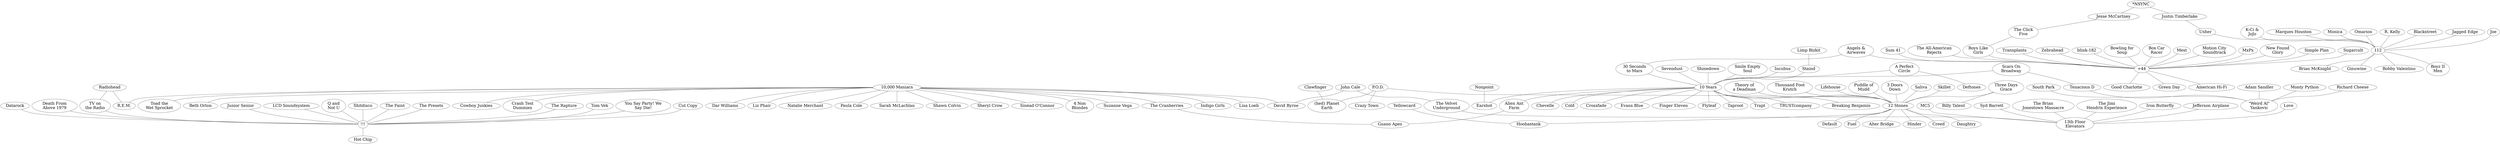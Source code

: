 strict graph "" {
	node [label="\N"];
	1	 [fontsize=30,
		height=0.4722222222222222,
		label="10,000 Maniacs",
		level=1,
		pos="12807.95,1839.67",
		weight=185348,
		width=2.9444444444444446];
	1002	 [fontsize=30,
		height=0.4722222222222222,
		label="Indigo Girls",
		level=1,
		pos="14840.66,-1811.40",
		weight=175174,
		width=2.111111111111111];
	1 -- 1002;
	1272	 [fontsize=30,
		height=0.4722222222222222,
		label="Lisa Loeb",
		level=1,
		pos="8958.36,639.09",
		weight=274835,
		width=1.8194444444444444];
	1 -- 1272;
	1279	 [fontsize=30,
		height=0.4722222222222222,
		label="Liz Phair",
		level=1,
		pos="8302.52,-1316.74",
		weight=271289,
		width=1.625];
	1 -- 1279;
	1497	 [fontsize=30,
		height=0.4722222222222222,
		label="Natalie Merchant",
		level=1,
		pos="12496.37,-2476.71",
		weight=241734,
		width=3.1527777777777777];
	1 -- 1497;
	1605	 [fontsize=30,
		height=0.4722222222222222,
		label="Paula Cole",
		level=1,
		pos="8689.94,4943.18",
		weight=176111,
		width=2.0416666666666665];
	1 -- 1605;
	1716	 [fontsize=30,
		height=0.4722222222222222,
		label="R.E.M.",
		level=1,
		pos="12770.33,8193.66",
		weight=1314084,
		width=1.2777777777777777];
	1 -- 1716;
	1793	 [fontsize=30,
		height=0.4722222222222222,
		label="Sarah McLachlan",
		level=1,
		pos="13995.02,5873.39",
		weight=691754,
		width=3.25];
	1 -- 1793;
	1835	 [fontsize=30,
		height=0.4722222222222222,
		label="Shawn Colvin",
		level=1,
		pos="9497.72,6622.78",
		weight=171442,
		width=2.5555555555555554];
	1 -- 1835;
	1839	 [fontsize=30,
		height=0.4722222222222222,
		label="Sheryl Crow",
		level=1,
		pos="11413.96,5871.28",
		weight=605660,
		width=2.2777777777777777];
	1 -- 1839;
	1860	 [fontsize=30,
		height=0.4722222222222222,
		label="Sinéad O'Connor",
		level=1,
		pos="16382.82,4281.47",
		weight=431116,
		width=3.1944444444444446];
	1 -- 1860;
	19	 [fontsize=30,
		height=0.4722222222222222,
		label="4 Non\nBlondes",
		level=1,
		pos="16136.94,6320.65",
		weight=176534,
		width=2.9722222222222223];
	1 -- 19;
	1992	 [fontsize=30,
		height=0.4722222222222222,
		label="Suzanne Vega",
		level=1,
		pos="10103.01,-1725.02",
		weight=365231,
		width=2.736111111111111];
	1 -- 1992;
	2101	 [fontsize=30,
		height=0.4722222222222222,
		label="The Cranberries",
		level=1,
		pos="7030.80,1876.74",
		weight=1000991,
		width=3.013888888888889];
	1 -- 2101;
	2331	 [fontsize=30,
		height=0.4722222222222222,
		label="Toad the\nWet Sprocket",
		level=1,
		pos="14307.42,-3926.17",
		weight=155873,
		width=4.5];
	1 -- 2331;
	248	 [fontsize=30,
		height=0.4722222222222222,
		label="Beth Orton",
		level=1,
		pos="16209.16,334.70",
		weight=312380,
		width=2.0277777777777777];
	1 -- 248;
	500	 [fontsize=30,
		height=0.4722222222222222,
		label="Cowboy Junkies",
		level=1,
		pos="10854.60,-3662.45",
		weight=137255,
		width=3.0416666666666665];
	1 -- 500;
	504	 [fontsize=30,
		height=0.4722222222222222,
		label="Crash Test\nDummies",
		level=1,
		pos="17055.65,-2139.32",
		weight=186053,
		width=4.152777777777778];
	1 -- 504;
	545	 [fontsize=30,
		height=0.4722222222222222,
		label="Dar Williams",
		level=1,
		pos="8978.30,3109.69",
		weight=143227,
		width=2.3472222222222223];
	1 -- 545;
	554	 [fontsize=30,
		height=0.4722222222222222,
		label="David Byrne",
		level=1,
		pos="16949.18,2268.66",
		weight=155448,
		width=2.2777777777777777];
	1 -- 554;
	10	 [fontsize=30,
		height=0.4722222222222222,
		label="*NSYNC",
		level=1,
		pos="-20904.58,5177.41",
		weight=286836,
		width=1.625];
	1064	 [fontsize=30,
		height=0.4722222222222222,
		label="Jesse McCartney",
		level=1,
		pos="-22669.83,2849.18",
		weight=202719,
		width=3.2222222222222223];
	10 -- 1064;
	1143	 [fontsize=30,
		height=0.4722222222222222,
		label="Justin Timberlake",
		level=1,
		pos="-18329.09,6736.04",
		weight=972050,
		width=3.2777777777777777];
	10 -- 1143;
	1000	 [fontsize=30,
		height=0.4722222222222222,
		label=Incubus,
		level=1,
		pos="-3458.38,-8167.22",
		weight=1214650,
		width=1.4722222222222223];
	2	 [fontsize=30,
		height=0.4722222222222222,
		label="10 Years",
		level=1,
		pos="145.16,-3690.60",
		weight=168158,
		width=1.6805555555555556];
	1000 -- 2;
	1010	 [fontsize=30,
		height=0.4722222222222222,
		label="Iron Butterfly",
		level=1,
		pos="21004.92,4068.42",
		weight=136163,
		width=2.375];
	5	 [fontsize=30,
		height=0.4722222222222222,
		label="13th Floor\nElevators",
		level=1,
		pos="24010.66,2024.86",
		weight=128190,
		width=3.9722222222222223];
	1010 -- 5;
	1024	 [fontsize=30,
		height=0.4722222222222222,
		label="Jagged Edge",
		level=1,
		pos="-18626.56,11779.65",
		weight=120661,
		width=2.4583333333333335];
	3	 [fontsize=30,
		height=0.4722222222222222,
		label=112,
		level=1,
		pos="-14105.24,13933.49",
		weight=145079,
		width=0.7083333333333334];
	1024 -- 3;
	1055	 [fontsize=30,
		height=0.4722222222222222,
		label="Jefferson Airplane",
		level=1,
		pos="27155.88,3948.83",
		weight=542912,
		width=3.361111111111111];
	1055 -- 5;
	2093	 [fontsize=30,
		height=0.4722222222222222,
		label="The Click\nFive",
		level=1,
		pos="-21931.37,198.44",
		weight=111724,
		width=2.875];
	1064 -- 2093;
	1083	 [fontsize=30,
		height=0.4722222222222222,
		label=Joe,
		level=1,
		pos="-16237.37,17640.12",
		weight=135278,
		width=0.6805555555555556];
	1083 -- 3;
	1091	 [fontsize=30,
		height=0.4722222222222222,
		label="John Cale",
		level=1,
		pos="19258.06,1143.46",
		weight=123519,
		width=1.8888888888888888];
	2279	 [fontsize=30,
		height=0.4722222222222222,
		label="The Velvet\nUnderground",
		level=1,
		pos="21113.35,-178.55",
		weight=848202,
		width=4.777777777777778];
	1091 -- 2279;
	1091 -- 554;
	1137	 [fontsize=30,
		height=0.4722222222222222,
		label="Junior Senior",
		level=1,
		pos="8662.71,22506.15",
		weight=205844,
		width=2.4583333333333335];
	6	 [fontsize=30,
		height=0.4722222222222222,
		label="!!!",
		level=1,
		pos="8185.29,18159.32",
		weight=291033,
		width=0.3611111111111111];
	1137 -- 6;
	2391	 [fontsize=30,
		height=0.4722222222222222,
		label=Usher,
		level=1,
		pos="-15648.47,8536.15",
		weight=546757,
		width=1.125];
	1143 -- 2391;
	1167	 [fontsize=30,
		height=0.4722222222222222,
		label="K-Ci &\nJoJo",
		level=1,
		pos="-18424.00,14042.74",
		weight=113379,
		width=2.4444444444444446];
	1167 -- 3;
	119	 [fontsize=30,
		height=0.4722222222222222,
		label="Angels &\nAirwaves",
		level=1,
		pos="-8074.06,-1602.31",
		weight=263925,
		width=3.7083333333333335];
	14	 [fontsize=30,
		height=0.4722222222222222,
		label="30 Seconds\nto Mars",
		level=1,
		pos="-5284.49,180.37",
		weight=723734,
		width=3.9444444444444446];
	119 -- 14;
	8	 [fontsize=30,
		height=0.4722222222222222,
		label="+44",
		level=1,
		pos="-13510.93,-2870.79",
		weight=133149,
		width=0.7083333333333334];
	119 -- 8;
	1237	 [fontsize=30,
		height=0.4722222222222222,
		label="LCD Soundsystem",
		level=1,
		pos="7824.68,13937.99",
		weight=622881,
		width=3.486111111111111];
	1237 -- 6;
	1257	 [fontsize=30,
		height=0.4722222222222222,
		label=Lifehouse,
		level=1,
		pos="874.92,8716.30",
		weight=626378,
		width=1.8194444444444444];
	4	 [fontsize=30,
		height=0.4722222222222222,
		label="12 Stones",
		level=1,
		pos="-2232.07,8515.26",
		weight=201699,
		width=1.8888888888888888];
	1257 -- 4;
	1264	 [fontsize=30,
		height=0.4722222222222222,
		label="Limp Bizkit",
		level=1,
		pos="2483.65,-13176.25",
		weight=809599,
		width=2.0277777777777777];
	1934	 [fontsize=30,
		height=0.4722222222222222,
		label=Staind,
		level=1,
		pos="2210.43,-10221.31",
		weight=597418,
		width=1.1944444444444444];
	1264 -- 1934;
	1298	 [fontsize=30,
		height=0.4722222222222222,
		label=Love,
		level=1,
		pos="22162.35,6320.24",
		weight=208521,
		width=0.9166666666666666];
	1298 -- 5;
	1350	 [fontsize=30,
		height=0.4722222222222222,
		label="Marques Houston",
		level=1,
		pos="-18008.20,16216.41",
		weight=101278,
		width=3.2916666666666665];
	1350 -- 3;
	1376	 [fontsize=30,
		height=0.4722222222222222,
		label=MC5,
		level=1,
		pos="27339.13,774.81",
		weight=121515,
		width=0.8888888888888888];
	1376 -- 5;
	139	 [fontsize=30,
		height=0.4722222222222222,
		label="A Perfect\nCircle",
		level=1,
		pos="4605.20,-7619.77",
		weight=766161,
		width=3.138888888888889];
	139 -- 2;
	580	 [fontsize=30,
		height=0.4722222222222222,
		label=Deftones,
		level=1,
		pos="5929.63,-9789.15",
		weight=694891,
		width=1.6805555555555556];
	139 -- 580;
	1395	 [fontsize=30,
		height=0.4722222222222222,
		label=Mest,
		level=1,
		pos="-11441.81,1999.80",
		weight=124315,
		width=0.9166666666666666];
	1395 -- 8;
	14 -- 2;
	1448	 [fontsize=30,
		height=0.4722222222222222,
		label=Monica,
		level=1,
		pos="-9913.59,17093.59",
		weight=154430,
		width=1.3472222222222223];
	1448 -- 3;
	1451	 [fontsize=30,
		height=0.4722222222222222,
		label="Monty Python",
		level=1,
		pos="8442.25,-13566.28",
		weight=174941,
		width=2.5555555555555554];
	7	 [fontsize=30,
		height=0.4722222222222222,
		label="\"Weird Al\"\nYankovic",
		level=1,
		pos="10948.81,-11244.87",
		weight=286194,
		width=3.9166666666666665];
	1451 -- 7;
	1460	 [fontsize=30,
		height=0.4722222222222222,
		label="Motion City\nSoundtrack",
		level=1,
		pos="-9574.29,1401.42",
		weight=388212,
		width=4.541666666666667];
	1460 -- 8;
	1479	 [fontsize=30,
		height=0.4722222222222222,
		label=MxPx,
		level=1,
		pos="-13037.81,937.81",
		weight=284328,
		width=1.0416666666666667];
	1479 -- 8;
	1514	 [fontsize=30,
		height=0.4722222222222222,
		label="New Found\nGlory",
		level=1,
		pos="-14400.53,2581.88",
		weight=442726,
		width=3.486111111111111];
	1514 -- 8;
	1540	 [fontsize=30,
		height=0.4722222222222222,
		label=Nonpoint,
		level=1,
		pos="1820.18,2436.45",
		weight=166970,
		width=1.6805555555555556];
	675	 [fontsize=30,
		height=0.4722222222222222,
		label=Earshot,
		level=1,
		pos="805.40,428.23",
		weight=110482,
		width=1.4444444444444444];
	1540 -- 675;
	1565	 [fontsize=30,
		height=0.4722222222222222,
		label=Omarion,
		level=1,
		pos="-11346.93,10916.96",
		weight=160896,
		width=1.6111111111111112];
	1565 -- 3;
	1652	 [fontsize=30,
		height=0.4722222222222222,
		label="P.O.D.",
		level=1,
		pos="2678.51,7197.53",
		weight=523021,
		width=1.2638888888888888];
	1652 -- 4;
	505	 [fontsize=30,
		height=0.4722222222222222,
		label="Crazy Town",
		level=1,
		pos="5172.84,9284.25",
		weight=241640,
		width=2.236111111111111];
	1652 -- 505;
	9	 [fontsize=30,
		height=0.4722222222222222,
		label="(hed) Planet\nEarth",
		level=1,
		pos="4966.16,6297.19",
		weight=116026,
		width=3.625];
	1652 -- 9;
	1672	 [fontsize=30,
		height=0.4722222222222222,
		label="Puddle of\nMudd",
		level=1,
		pos="-6875.22,8153.96",
		weight=394073,
		width=3.1527777777777777];
	1672 -- 4;
	1677	 [fontsize=30,
		height=0.4722222222222222,
		label="Q and\nNot U",
		level=1,
		pos="4550.78,21686.91",
		weight=112957,
		width=2.5555555555555554];
	1677 -- 6;
	1686	 [fontsize=30,
		height=0.4722222222222222,
		label=Radiohead,
		level=1,
		pos="12477.27,10983.83",
		weight=2082607,
		width=2.0277777777777777];
	1686 -- 1716;
	2369	 [fontsize=30,
		height=0.4722222222222222,
		label="TV on\nthe Radio",
		level=1,
		pos="10334.00,12980.78",
		weight=590113,
		width=3.25];
	1686 -- 2369;
	17	 [fontsize=30,
		height=0.4722222222222222,
		label="3 Doors\nDown",
		level=1,
		pos="-2197.75,12526.20",
		weight=949527,
		width=2.875];
	17 -- 4;
	1722	 [fontsize=30,
		height=0.4722222222222222,
		label="Richard Cheese",
		level=1,
		pos="11674.09,-14324.56",
		weight=214574,
		width=3.0];
	1722 -- 7;
	1736	 [fontsize=30,
		height=0.4722222222222222,
		label="R. Kelly",
		level=1,
		pos="-13007.59,9590.64",
		weight=377998,
		width=1.4444444444444444];
	1736 -- 3;
	1780	 [fontsize=30,
		height=0.4722222222222222,
		label=Saliva,
		level=1,
		pos="-4815.71,12724.64",
		weight=316243,
		width=1.1388888888888888];
	1780 -- 4;
	1804	 [fontsize=30,
		height=0.4722222222222222,
		label="Scars On\nBroadway",
		level=1,
		pos="6261.02,-4703.96",
		weight=111533,
		width=3.9444444444444446];
	1804 -- 2;
	2027	 [fontsize=30,
		height=0.4722222222222222,
		label="Tenacious D",
		level=1,
		pos="8882.97,-7766.50",
		weight=688606,
		width=2.3472222222222223];
	1804 -- 2027;
	1829	 [fontsize=30,
		height=0.4722222222222222,
		label=Sevendust,
		level=1,
		pos="171.61,-8122.28",
		weight=253569,
		width=1.9722222222222223];
	1829 -- 2;
	1841	 [fontsize=30,
		height=0.4722222222222222,
		label=Shinedown,
		level=1,
		pos="-2838.93,-9923.96",
		weight=169326,
		width=2.0694444444444446];
	1841 -- 2;
	1845	 [fontsize=30,
		height=0.4722222222222222,
		label=Shitdisco,
		level=1,
		pos="12719.70,16237.58",
		weight=138693,
		width=1.6944444444444444];
	1845 -- 6;
	1857	 [fontsize=30,
		height=0.4722222222222222,
		label="Simple Plan",
		level=1,
		pos="-13939.44,-7362.37",
		weight=581407,
		width=2.236111111111111];
	1857 -- 8;
	1869	 [fontsize=30,
		height=0.4722222222222222,
		label=Skillet,
		level=1,
		pos="-3009.57,4571.77",
		weight=150854,
		width=1.125];
	1869 -- 4;
	1883	 [fontsize=30,
		height=0.4722222222222222,
		label="Smile Empty\nSoul",
		level=1,
		pos="-3375.65,-6278.36",
		weight=149344,
		width=3.5277777777777777];
	1883 -- 2;
	1915	 [fontsize=30,
		height=0.4722222222222222,
		label="South Park",
		level=1,
		pos="12759.08,-8801.73",
		weight=145323,
		width=2.0694444444444446];
	1915 -- 7;
	1934 -- 2;
	1978	 [fontsize=30,
		height=0.4722222222222222,
		label=Sugarcult,
		level=1,
		pos="-12140.06,-7160.68",
		weight=411221,
		width=1.7638888888888888];
	1978 -- 8;
	1981	 [fontsize=30,
		height=0.4722222222222222,
		label="Sum 41",
		level=1,
		pos="-9779.04,-5609.10",
		weight=781181,
		width=1.4444444444444444];
	1981 -- 8;
	1996	 [fontsize=30,
		height=0.4722222222222222,
		label="Syd Barrett",
		level=1,
		pos="24757.29,5596.57",
		weight=235456,
		width=2.0972222222222223];
	1996 -- 5;
	2011	 [fontsize=30,
		height=0.4722222222222222,
		label=Taproot,
		level=1,
		pos="2210.53,-7138.30",
		weight=212719,
		width=1.4444444444444444];
	2 -- 2011;
	2356	 [fontsize=30,
		height=0.4722222222222222,
		label=Trapt,
		level=1,
		pos="-2597.33,-619.03",
		weight=315592,
		width=0.9861111111111112];
	2 -- 2356;
	2364	 [fontsize=30,
		height=0.4722222222222222,
		label=TRUSTcompany,
		level=1,
		pos="-5055.79,-4502.57",
		weight=128688,
		width=3.0833333333333335];
	2 -- 2364;
	349	 [fontsize=30,
		height=0.4722222222222222,
		label="Breaking Benjamin",
		level=1,
		pos="3716.25,-5345.34",
		weight=568249,
		width=3.5];
	2 -- 349;
	2 -- 4;
	439	 [fontsize=30,
		height=0.4722222222222222,
		label=Chevelle,
		level=1,
		pos="-1058.04,-8517.62",
		weight=404631,
		width=1.625];
	2 -- 439;
	482	 [fontsize=30,
		height=0.4722222222222222,
		label=Cold,
		level=1,
		pos="3915.37,-2787.44",
		weight=240430,
		width=0.8611111111111112];
	2 -- 482;
	511	 [fontsize=30,
		height=0.4722222222222222,
		label=Crossfade,
		level=1,
		pos="-5490.78,-6296.10",
		weight=257392,
		width=1.9027777777777777];
	2 -- 511;
	2 -- 675;
	752	 [fontsize=30,
		height=0.4722222222222222,
		label="Evans Blue",
		level=1,
		pos="-4559.27,-1808.45",
		weight=112431,
		width=2.111111111111111];
	2 -- 752;
	77	 [fontsize=30,
		height=0.4722222222222222,
		label="Alien Ant\nFarm",
		level=1,
		pos="3047.90,-728.19",
		weight=481750,
		width=3.0];
	2 -- 77;
	789	 [fontsize=30,
		height=0.4722222222222222,
		label="Finger Eleven",
		level=1,
		pos="-3745.56,-3386.73",
		weight=331711,
		width=2.5833333333333335];
	2 -- 789;
	804	 [fontsize=30,
		height=0.4722222222222222,
		label=Flyleaf,
		level=1,
		pos="-2256.12,917.63",
		weight=299290,
		width=1.2361111111111112];
	2 -- 804;
	2027 -- 7;
	2042	 [fontsize=30,
		height=0.4722222222222222,
		label="The All-American\nRejects",
		level=1,
		pos="-16046.94,-7728.40",
		weight=756405,
		width=4.944444444444445];
	2042 -- 8;
	2081	 [fontsize=30,
		height=0.4722222222222222,
		label="The Brian\nJonestown Massacre",
		level=1,
		pos="25761.04,-1629.36",
		weight=130555,
		width=6.069444444444445];
	2081 -- 5;
	339	 [fontsize=30,
		height=0.4722222222222222,
		label="Boys Like\nGirls",
		level=1,
		pos="-19141.61,-1139.82",
		weight=282131,
		width=3.013888888888889];
	2093 -- 339;
	911	 [fontsize=30,
		height=0.4722222222222222,
		label="Guano Apes",
		level=1,
		pos="4927.14,650.94",
		weight=484215,
		width=2.3194444444444446];
	2101 -- 911;
	2129	 [fontsize=30,
		height=0.4722222222222222,
		label="The Faint",
		level=1,
		pos="11967.24,20309.06",
		weight=374938,
		width=1.7638888888888888];
	2129 -- 6;
	2166	 [fontsize=30,
		height=0.4722222222222222,
		label="The Jimi\nHendrix Experience",
		level=1,
		pos="22984.64,-2339.45",
		weight=495688,
		width=5.569444444444445];
	2166 -- 5;
	2204	 [fontsize=30,
		height=0.4722222222222222,
		label="Theory of\na Deadman",
		level=1,
		pos="221.52,11146.25",
		weight=172224,
		width=4.263888888888889];
	2204 -- 4;
	2216	 [fontsize=30,
		height=0.4722222222222222,
		label="The Presets",
		level=1,
		pos="5914.22,14575.31",
		weight=259093,
		width=2.25];
	2216 -- 6;
	2226	 [fontsize=30,
		height=0.4722222222222222,
		label="The Rapture",
		level=1,
		pos="3814.17,19801.62",
		weight=380859,
		width=2.3194444444444446];
	2226 -- 6;
	2279 -- 5;
	2310	 [fontsize=30,
		height=0.4722222222222222,
		label="Thousand Foot\nKrutch",
		level=1,
		pos="-7786.88,6288.51",
		weight=111872,
		width=4.361111111111111];
	2310 -- 4;
	2312	 [fontsize=30,
		height=0.4722222222222222,
		label="Three Days\nGrace",
		level=1,
		pos="-3852.08,15140.64",
		weight=560425,
		width=3.638888888888889];
	269	 [fontsize=30,
		height=0.4722222222222222,
		label="Billy Talent",
		level=1,
		pos="-3671.49,17910.15",
		weight=515568,
		width=2.0416666666666665];
	2312 -- 269;
	2312 -- 4;
	2339	 [fontsize=30,
		height=0.4722222222222222,
		label="Tom Vek",
		level=1,
		pos="10704.23,15539.44",
		weight=132242,
		width=1.6805555555555556];
	2339 -- 6;
	2355	 [fontsize=30,
		height=0.4722222222222222,
		label=Transplants,
		level=1,
		pos="-9587.49,-3706.59",
		weight=144169,
		width=2.1805555555555554];
	2355 -- 8;
	2369 -- 6;
	2391 -- 3;
	2478	 [fontsize=30,
		height=0.4722222222222222,
		label=Yellowcard,
		level=1,
		pos="1920.47,14253.04",
		weight=638817,
		width=2.0416666666666665];
	964	 [fontsize=30,
		height=0.4722222222222222,
		label=Hoobastank,
		level=1,
		pos="-74.15,13437.99",
		weight=713239,
		width=2.236111111111111];
	2478 -- 964;
	2485	 [fontsize=30,
		height=0.4722222222222222,
		label="You Say Party! We\nSay Die!",
		level=1,
		pos="12963.96,18379.91",
		weight=102248,
		width=5.444444444444445];
	2485 -- 6;
	2488	 [fontsize=30,
		height=0.4722222222222222,
		label=Zebrahead,
		level=1,
		pos="-16539.41,-547.40",
		weight=201808,
		width=2.0277777777777777];
	2488 -- 8;
	283	 [fontsize=30,
		height=0.4722222222222222,
		label=Blackstreet,
		level=1,
		pos="-14127.63,18195.81",
		weight=101549,
		width=2.0694444444444446];
	283 -- 3;
	290	 [fontsize=30,
		height=0.4722222222222222,
		label="blink-182",
		level=1,
		pos="-16359.33,-5623.92",
		weight=1110300,
		width=1.6944444444444444];
	290 -- 8;
	310	 [fontsize=30,
		height=0.4722222222222222,
		label="Bobby Valentino",
		level=1,
		pos="-9661.69,14840.35",
		weight=106056,
		width=3.0416666666666665];
	3 -- 310;
	342	 [fontsize=30,
		height=0.4722222222222222,
		label="Boyz II\nMen",
		level=1,
		pos="-10332.58,12794.03",
		weight=224997,
		width=2.4444444444444446];
	3 -- 342;
	353	 [fontsize=30,
		height=0.4722222222222222,
		label="Brian McKnight",
		level=1,
		pos="-16385.99,11088.43",
		weight=143823,
		width=2.8333333333333335];
	3 -- 353;
	870	 [fontsize=30,
		height=0.4722222222222222,
		label=Ginuwine,
		level=1,
		pos="-12058.78,17637.36",
		weight=139416,
		width=1.75];
	3 -- 870;
	333	 [fontsize=30,
		height=0.4722222222222222,
		label="Bowling for\nSoup",
		level=1,
		pos="-10090.99,-7755.55",
		weight=332257,
		width=3.388888888888889];
	333 -- 8;
	336	 [fontsize=30,
		height=0.4722222222222222,
		label="Box Car\nRacer",
		level=1,
		pos="-18495.39,-5122.39",
		weight=263873,
		width=2.9722222222222223];
	336 -- 8;
	339 -- 8;
	36	 [fontsize=30,
		height=0.4722222222222222,
		label="Adam Sandler",
		level=1,
		pos="14218.67,-11739.07",
		weight=115794,
		width=2.6527777777777777];
	36 -- 7;
	507	 [fontsize=30,
		height=0.4722222222222222,
		label=Creed,
		level=1,
		pos="2158.10,10566.44",
		weight=566764,
		width=1.1388888888888888];
	4 -- 507;
	548	 [fontsize=30,
		height=0.4722222222222222,
		label=Daughtry,
		level=1,
		pos="-216.61,5422.99",
		weight=206038,
		width=1.6944444444444444];
	4 -- 548;
	578	 [fontsize=30,
		height=0.4722222222222222,
		label=Default,
		level=1,
		pos="-5792.84,11237.04",
		weight=186893,
		width=1.3333333333333333];
	4 -- 578;
	831	 [fontsize=30,
		height=0.4722222222222222,
		label=Fuel,
		level=1,
		pos="-6879.65,9899.20",
		weight=373212,
		width=0.8194444444444444];
	4 -- 831;
	89	 [fontsize=30,
		height=0.4722222222222222,
		label="Alter Bridge",
		level=1,
		pos="-5624.47,5833.57",
		weight=231894,
		width=2.1805555555555554];
	4 -- 89;
	960	 [fontsize=30,
		height=0.4722222222222222,
		label=Hinder,
		level=1,
		pos="-4829.16,4139.06",
		weight=283860,
		width=1.2361111111111112];
	4 -- 960;
	4 -- 964;
	469	 [fontsize=30,
		height=0.4722222222222222,
		label=Clawfinger,
		level=1,
		pos="4120.05,4584.84",
		weight=141198,
		width=1.9722222222222223];
	469 -- 9;
	520	 [fontsize=30,
		height=0.4722222222222222,
		label="Cut Copy",
		level=1,
		pos="4857.33,16282.30",
		weight=416442,
		width=1.75];
	520 -- 6;
	547	 [fontsize=30,
		height=0.4722222222222222,
		label=Datarock,
		level=1,
		pos="6533.88,22547.57",
		weight=196999,
		width=1.6805555555555556];
	547 -- 6;
	568	 [fontsize=30,
		height=0.4722222222222222,
		label="Death From\nAbove 1979",
		level=1,
		pos="3431.63,17859.47",
		weight=395895,
		width=4.777777777777778];
	568 -- 6;
	968	 [fontsize=30,
		height=0.4722222222222222,
		label="Hot Chip",
		level=1,
		pos="10786.68,22092.06",
		weight=581254,
		width=1.625];
	6 -- 968;
	77 -- 911;
	892	 [fontsize=30,
		height=0.4722222222222222,
		label="Good Charlotte",
		level=1,
		pos="-16141.10,1450.40",
		weight=710957,
		width=2.8333333333333335];
	8 -- 892;
	906	 [fontsize=30,
		height=0.4722222222222222,
		label="Green Day",
		level=1,
		pos="-17450.10,-3140.48",
		weight=1471585,
		width=2.0277777777777777];
	8 -- 906;
	97	 [fontsize=30,
		height=0.4722222222222222,
		label="American Hi-Fi",
		level=1,
		pos="-10182.18,-933.99",
		weight=214134,
		width=2.763888888888889];
	8 -- 97;
}

